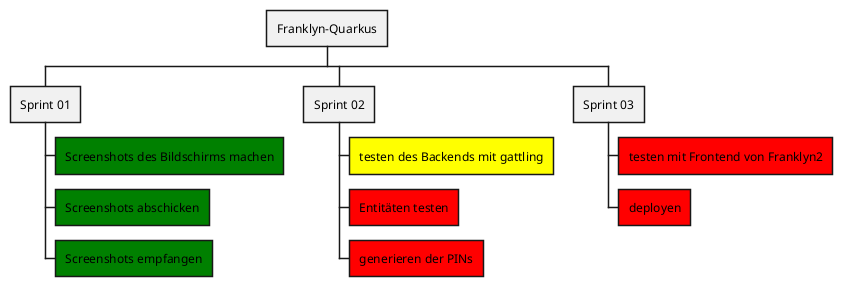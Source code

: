 @startwbs
* Franklyn-Quarkus
** Sprint 01
***[#green] Screenshots des Bildschirms machen
***[#green] Screenshots abschicken
***[#green] Screenshots empfangen
** Sprint 02
***[#yellow] testen des Backends mit gattling
***[#red] Entitäten testen
***[#red] generieren der PINs
** Sprint 03
***[#red] testen mit Frontend von Franklyn2
***[#red] deployen
@endwbs
